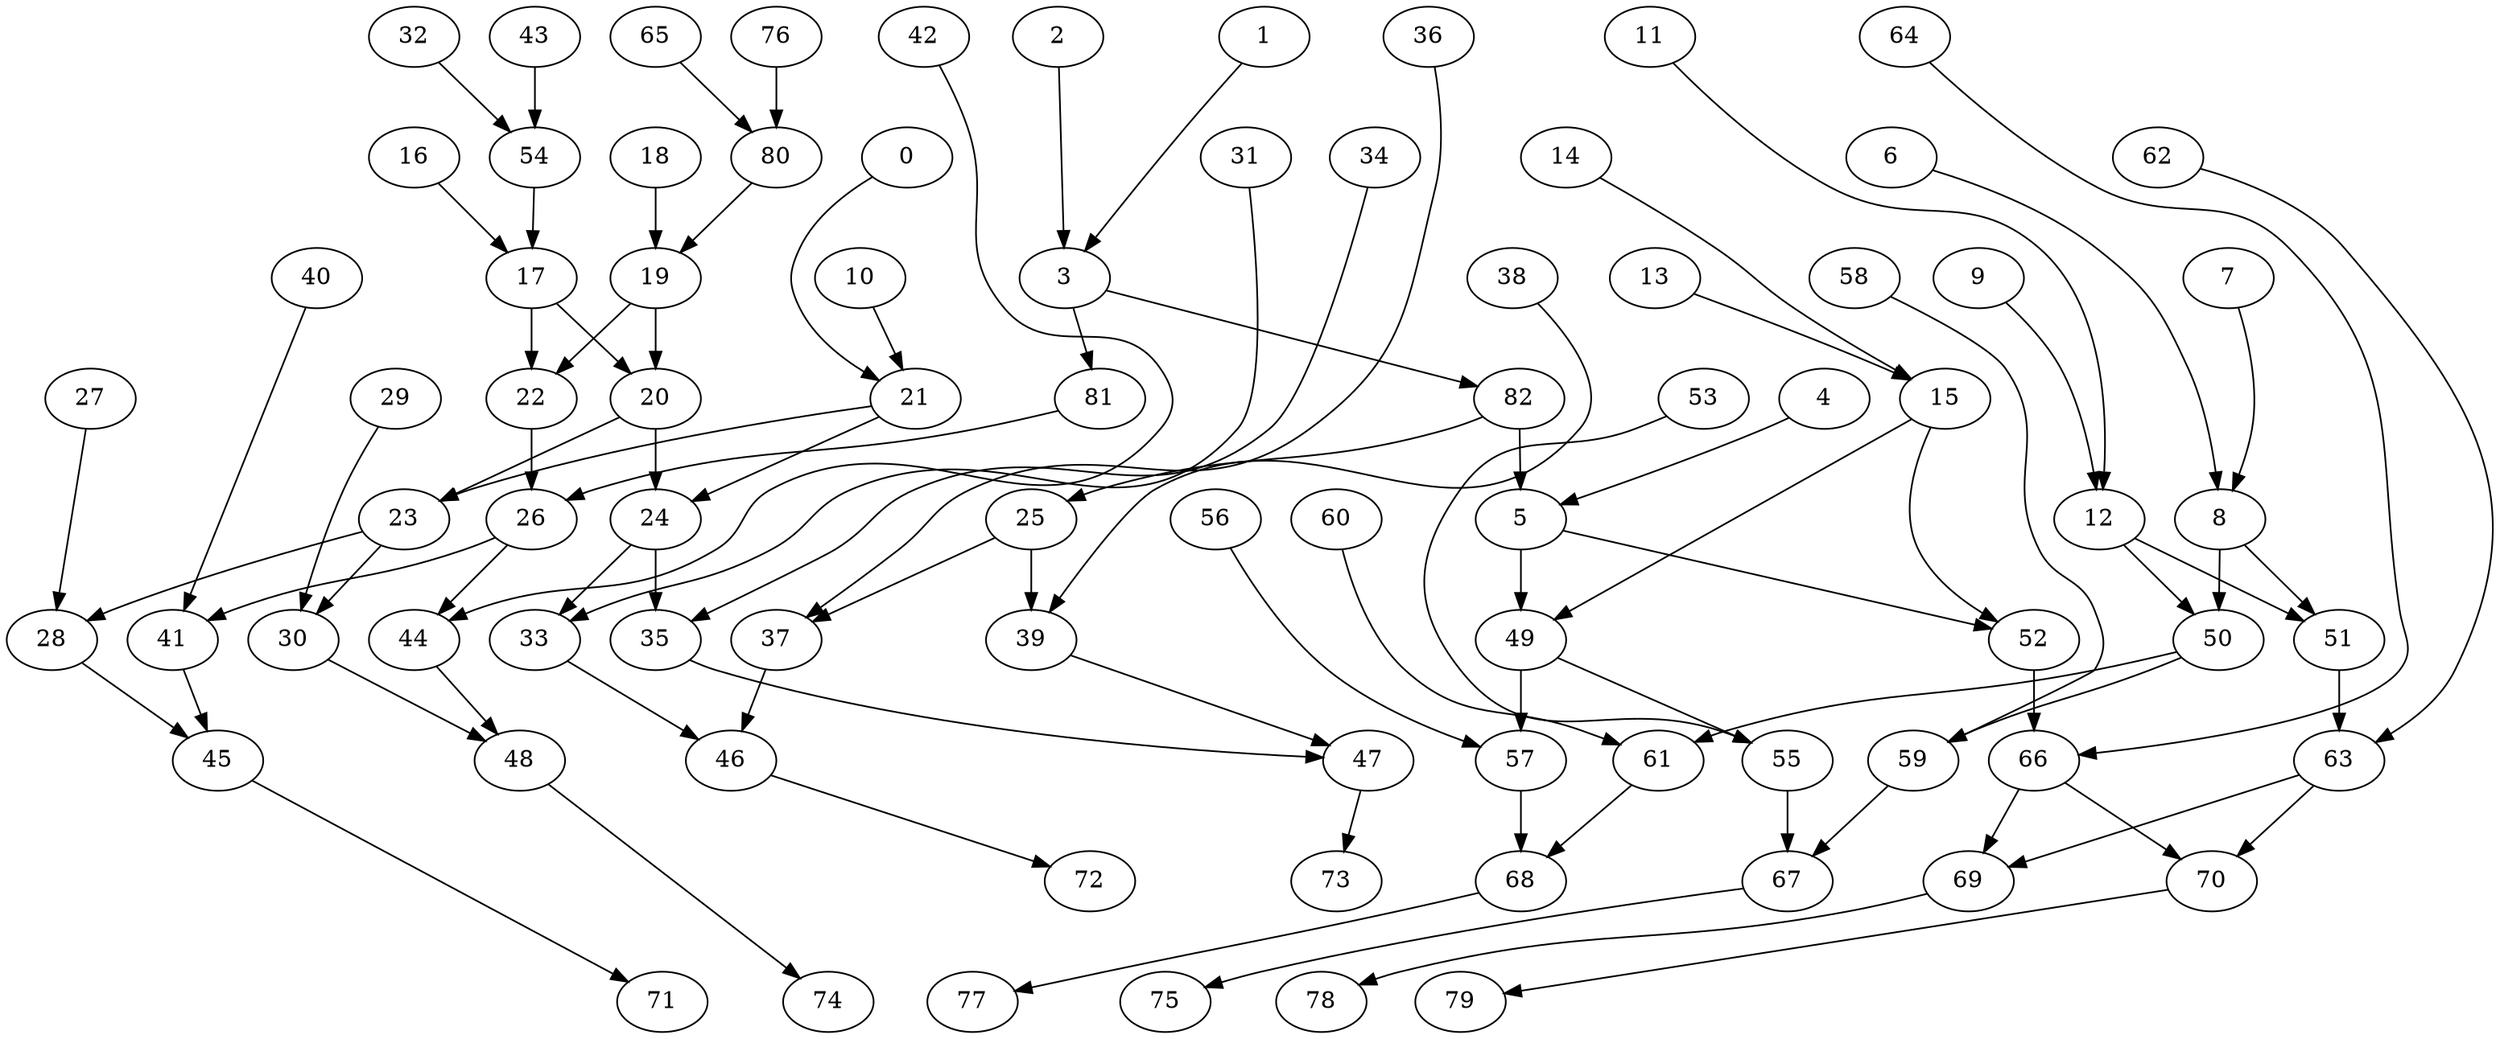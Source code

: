 digraph g {
0;
1;
2;
3;
4;
5;
6;
7;
8;
9;
10;
11;
12;
13;
14;
15;
16;
17;
18;
19;
20;
21;
22;
23;
24;
25;
26;
27;
28;
29;
30;
31;
32;
33;
34;
35;
36;
37;
38;
39;
40;
41;
42;
43;
44;
45;
46;
47;
48;
49;
50;
51;
52;
53;
54;
55;
56;
57;
58;
59;
60;
61;
62;
63;
64;
65;
66;
67;
68;
69;
70;
71;
72;
73;
74;
75;
76;
77;
78;
79;
80;
81;
82;
0 -> 21 [weight=0];
1 -> 3 [weight=0];
2 -> 3 [weight=0];
3 -> 81 [weight=0];
3 -> 82 [weight=0];
4 -> 5 [weight=0];
5 -> 49 [weight=2];
5 -> 52 [weight=0];
6 -> 8 [weight=0];
7 -> 8 [weight=0];
8 -> 51 [weight=0];
8 -> 50 [weight=1];
9 -> 12 [weight=0];
10 -> 21 [weight=0];
11 -> 12 [weight=0];
12 -> 51 [weight=1];
12 -> 50 [weight=0];
13 -> 15 [weight=0];
14 -> 15 [weight=0];
15 -> 49 [weight=0];
15 -> 52 [weight=0];
16 -> 17 [weight=0];
17 -> 22 [weight=1];
17 -> 20 [weight=0];
18 -> 19 [weight=1];
19 -> 22 [weight=0];
19 -> 20 [weight=1];
20 -> 23 [weight=0];
20 -> 24 [weight=2];
21 -> 23 [weight=0];
21 -> 24 [weight=0];
22 -> 26 [weight=3];
23 -> 28 [weight=0];
23 -> 30 [weight=0];
24 -> 33 [weight=0];
24 -> 35 [weight=1];
25 -> 37 [weight=0];
25 -> 39 [weight=1];
26 -> 41 [weight=0];
26 -> 44 [weight=0];
27 -> 28 [weight=0];
28 -> 45 [weight=0];
29 -> 30 [weight=0];
30 -> 48 [weight=0];
31 -> 33 [weight=0];
32 -> 54 [weight=0];
33 -> 46 [weight=1];
34 -> 35 [weight=0];
35 -> 47 [weight=0];
36 -> 37 [weight=0];
37 -> 46 [weight=1];
38 -> 39 [weight=0];
39 -> 47 [weight=0];
40 -> 41 [weight=0];
41 -> 45 [weight=0];
42 -> 44 [weight=0];
43 -> 54 [weight=0];
44 -> 48 [weight=0];
45 -> 71 [weight=0];
46 -> 72 [weight=0];
47 -> 73 [weight=0];
48 -> 74 [weight=0];
49 -> 55 [weight=0];
49 -> 57 [weight=3];
50 -> 61 [weight=0];
50 -> 59 [weight=1];
51 -> 63 [weight=1];
52 -> 66 [weight=2];
53 -> 55 [weight=0];
54 -> 17 [weight=0];
55 -> 67 [weight=1];
56 -> 57 [weight=0];
57 -> 68 [weight=1];
58 -> 59 [weight=0];
59 -> 67 [weight=0];
60 -> 61 [weight=0];
61 -> 68 [weight=0];
62 -> 63 [weight=0];
63 -> 69 [weight=0];
63 -> 70 [weight=0];
64 -> 66 [weight=0];
65 -> 80 [weight=0];
66 -> 69 [weight=0];
66 -> 70 [weight=0];
67 -> 75 [weight=0];
68 -> 77 [weight=0];
69 -> 78 [weight=0];
70 -> 79 [weight=0];
76 -> 80 [weight=0];
80 -> 19 [weight=0];
81 -> 26 [weight=0];
82 -> 25 [weight=0];
82 -> 5 [weight=0];
}
